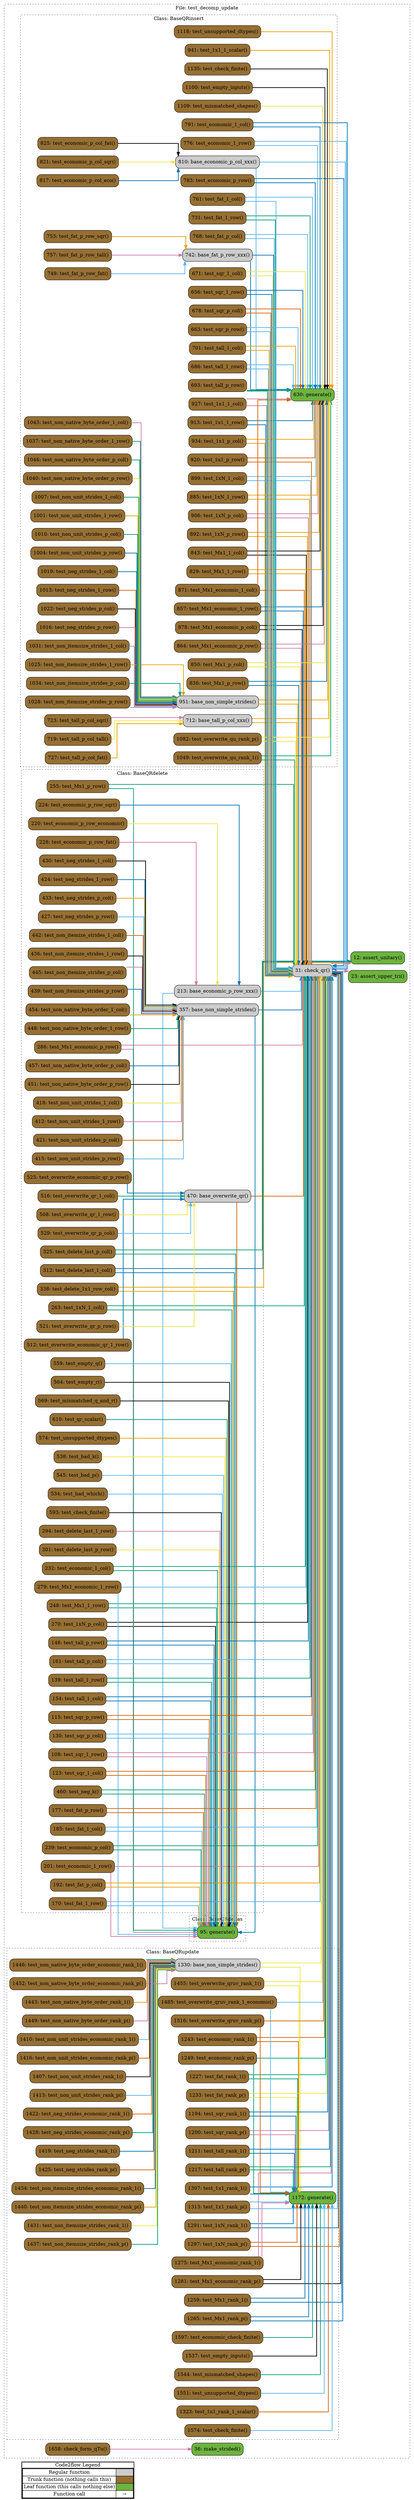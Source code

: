 digraph G {
concentrate=true;
splines="ortho";
rankdir="LR";
subgraph legend{
    rank = min;
    label = "legend";
    Legend [shape=none, margin=0, label = <
        <table cellspacing="0" cellpadding="0" border="1"><tr><td>Code2flow Legend</td></tr><tr><td>
        <table cellspacing="0">
        <tr><td>Regular function</td><td width="50px" bgcolor='#cccccc'></td></tr>
        <tr><td>Trunk function (nothing calls this)</td><td bgcolor='#966F33'></td></tr>
        <tr><td>Leaf function (this calls nothing else)</td><td bgcolor='#6db33f'></td></tr>
        <tr><td>Function call</td><td><font color='black'>&#8594;</font></td></tr>
        </table></td></tr></table>
        >];
}node_86b90972 [label="213: base_economic_p_row_xxx()" name="test_decomp_update::BaseQRdelete.base_economic_p_row_xxx" shape="rect" style="rounded,filled" fillcolor="#cccccc" ];
node_10fc567d [label="357: base_non_simple_strides()" name="test_decomp_update::BaseQRdelete.base_non_simple_strides" shape="rect" style="rounded,filled" fillcolor="#cccccc" ];
node_2823bdfe [label="470: base_overwrite_qr()" name="test_decomp_update::BaseQRdelete.base_overwrite_qr" shape="rect" style="rounded,filled" fillcolor="#cccccc" ];
node_39427943 [label="263: test_1xN_1_col()" name="test_decomp_update::BaseQRdelete.test_1xN_1_col" shape="rect" style="rounded,filled" fillcolor="#966F33" ];
node_00504f08 [label="270: test_1xN_p_col()" name="test_decomp_update::BaseQRdelete.test_1xN_p_col" shape="rect" style="rounded,filled" fillcolor="#966F33" ];
node_89ef0703 [label="248: test_Mx1_1_row()" name="test_decomp_update::BaseQRdelete.test_Mx1_1_row" shape="rect" style="rounded,filled" fillcolor="#966F33" ];
node_4f8e6e8a [label="279: test_Mx1_economic_1_row()" name="test_decomp_update::BaseQRdelete.test_Mx1_economic_1_row" shape="rect" style="rounded,filled" fillcolor="#966F33" ];
node_7652b4c7 [label="286: test_Mx1_economic_p_row()" name="test_decomp_update::BaseQRdelete.test_Mx1_economic_p_row" shape="rect" style="rounded,filled" fillcolor="#966F33" ];
node_6f09467b [label="255: test_Mx1_p_row()" name="test_decomp_update::BaseQRdelete.test_Mx1_p_row" shape="rect" style="rounded,filled" fillcolor="#966F33" ];
node_2a945ef4 [label="538: test_bad_k()" name="test_decomp_update::BaseQRdelete.test_bad_k" shape="rect" style="rounded,filled" fillcolor="#966F33" ];
node_52d9d71a [label="545: test_bad_p()" name="test_decomp_update::BaseQRdelete.test_bad_p" shape="rect" style="rounded,filled" fillcolor="#966F33" ];
node_0893f35a [label="534: test_bad_which()" name="test_decomp_update::BaseQRdelete.test_bad_which" shape="rect" style="rounded,filled" fillcolor="#966F33" ];
node_3f3b8560 [label="593: test_check_finite()" name="test_decomp_update::BaseQRdelete.test_check_finite" shape="rect" style="rounded,filled" fillcolor="#966F33" ];
node_93e0f889 [label="338: test_delete_1x1_row_col()" name="test_decomp_update::BaseQRdelete.test_delete_1x1_row_col" shape="rect" style="rounded,filled" fillcolor="#966F33" ];
node_d73f4215 [label="312: test_delete_last_1_col()" name="test_decomp_update::BaseQRdelete.test_delete_last_1_col" shape="rect" style="rounded,filled" fillcolor="#966F33" ];
node_20d3c8ff [label="294: test_delete_last_1_row()" name="test_decomp_update::BaseQRdelete.test_delete_last_1_row" shape="rect" style="rounded,filled" fillcolor="#966F33" ];
node_2d3e6e7b [label="325: test_delete_last_p_col()" name="test_decomp_update::BaseQRdelete.test_delete_last_p_col" shape="rect" style="rounded,filled" fillcolor="#966F33" ];
node_a1cf03a4 [label="301: test_delete_last_p_row()" name="test_decomp_update::BaseQRdelete.test_delete_last_p_row" shape="rect" style="rounded,filled" fillcolor="#966F33" ];
node_6772e8eb [label="232: test_economic_1_col()" name="test_decomp_update::BaseQRdelete.test_economic_1_col" shape="rect" style="rounded,filled" fillcolor="#966F33" ];
node_e22c69df [label="201: test_economic_1_row()" name="test_decomp_update::BaseQRdelete.test_economic_1_row" shape="rect" style="rounded,filled" fillcolor="#966F33" ];
node_6897680b [label="239: test_economic_p_col()" name="test_decomp_update::BaseQRdelete.test_economic_p_col" shape="rect" style="rounded,filled" fillcolor="#966F33" ];
node_229429a4 [label="220: test_economic_p_row_economic()" name="test_decomp_update::BaseQRdelete.test_economic_p_row_economic" shape="rect" style="rounded,filled" fillcolor="#966F33" ];
node_dd1931af [label="228: test_economic_p_row_fat()" name="test_decomp_update::BaseQRdelete.test_economic_p_row_fat" shape="rect" style="rounded,filled" fillcolor="#966F33" ];
node_a843b61d [label="224: test_economic_p_row_sqr()" name="test_decomp_update::BaseQRdelete.test_economic_p_row_sqr" shape="rect" style="rounded,filled" fillcolor="#966F33" ];
node_e37a5b2a [label="559: test_empty_q()" name="test_decomp_update::BaseQRdelete.test_empty_q" shape="rect" style="rounded,filled" fillcolor="#966F33" ];
node_1a5dba90 [label="564: test_empty_r()" name="test_decomp_update::BaseQRdelete.test_empty_r" shape="rect" style="rounded,filled" fillcolor="#966F33" ];
node_164a2e2a [label="185: test_fat_1_col()" name="test_decomp_update::BaseQRdelete.test_fat_1_col" shape="rect" style="rounded,filled" fillcolor="#966F33" ];
node_3ea3a2ea [label="170: test_fat_1_row()" name="test_decomp_update::BaseQRdelete.test_fat_1_row" shape="rect" style="rounded,filled" fillcolor="#966F33" ];
node_ae95f121 [label="192: test_fat_p_col()" name="test_decomp_update::BaseQRdelete.test_fat_p_col" shape="rect" style="rounded,filled" fillcolor="#966F33" ];
node_4f5b83ae [label="177: test_fat_p_row()" name="test_decomp_update::BaseQRdelete.test_fat_p_row" shape="rect" style="rounded,filled" fillcolor="#966F33" ];
node_ed8db488 [label="569: test_mismatched_q_and_r()" name="test_decomp_update::BaseQRdelete.test_mismatched_q_and_r" shape="rect" style="rounded,filled" fillcolor="#966F33" ];
node_395fbeeb [label="460: test_neg_k()" name="test_decomp_update::BaseQRdelete.test_neg_k" shape="rect" style="rounded,filled" fillcolor="#966F33" ];
node_9711c430 [label="430: test_neg_strides_1_col()" name="test_decomp_update::BaseQRdelete.test_neg_strides_1_col" shape="rect" style="rounded,filled" fillcolor="#966F33" ];
node_258924c5 [label="424: test_neg_strides_1_row()" name="test_decomp_update::BaseQRdelete.test_neg_strides_1_row" shape="rect" style="rounded,filled" fillcolor="#966F33" ];
node_a22f0391 [label="433: test_neg_strides_p_col()" name="test_decomp_update::BaseQRdelete.test_neg_strides_p_col" shape="rect" style="rounded,filled" fillcolor="#966F33" ];
node_d915435a [label="427: test_neg_strides_p_row()" name="test_decomp_update::BaseQRdelete.test_neg_strides_p_row" shape="rect" style="rounded,filled" fillcolor="#966F33" ];
node_9967737e [label="442: test_non_itemize_strides_1_col()" name="test_decomp_update::BaseQRdelete.test_non_itemize_strides_1_col" shape="rect" style="rounded,filled" fillcolor="#966F33" ];
node_20ec63c8 [label="436: test_non_itemize_strides_1_row()" name="test_decomp_update::BaseQRdelete.test_non_itemize_strides_1_row" shape="rect" style="rounded,filled" fillcolor="#966F33" ];
node_21be3b2f [label="445: test_non_itemize_strides_p_col()" name="test_decomp_update::BaseQRdelete.test_non_itemize_strides_p_col" shape="rect" style="rounded,filled" fillcolor="#966F33" ];
node_9d0b9a6d [label="439: test_non_itemize_strides_p_row()" name="test_decomp_update::BaseQRdelete.test_non_itemize_strides_p_row" shape="rect" style="rounded,filled" fillcolor="#966F33" ];
node_26f0b159 [label="454: test_non_native_byte_order_1_col()" name="test_decomp_update::BaseQRdelete.test_non_native_byte_order_1_col" shape="rect" style="rounded,filled" fillcolor="#966F33" ];
node_1ff2d1b3 [label="448: test_non_native_byte_order_1_row()" name="test_decomp_update::BaseQRdelete.test_non_native_byte_order_1_row" shape="rect" style="rounded,filled" fillcolor="#966F33" ];
node_afb8da55 [label="457: test_non_native_byte_order_p_col()" name="test_decomp_update::BaseQRdelete.test_non_native_byte_order_p_col" shape="rect" style="rounded,filled" fillcolor="#966F33" ];
node_eb6d22c8 [label="451: test_non_native_byte_order_p_row()" name="test_decomp_update::BaseQRdelete.test_non_native_byte_order_p_row" shape="rect" style="rounded,filled" fillcolor="#966F33" ];
node_29abde44 [label="418: test_non_unit_strides_1_col()" name="test_decomp_update::BaseQRdelete.test_non_unit_strides_1_col" shape="rect" style="rounded,filled" fillcolor="#966F33" ];
node_89b1d73f [label="412: test_non_unit_strides_1_row()" name="test_decomp_update::BaseQRdelete.test_non_unit_strides_1_row" shape="rect" style="rounded,filled" fillcolor="#966F33" ];
node_a84d9146 [label="421: test_non_unit_strides_p_col()" name="test_decomp_update::BaseQRdelete.test_non_unit_strides_p_col" shape="rect" style="rounded,filled" fillcolor="#966F33" ];
node_36a237e2 [label="415: test_non_unit_strides_p_row()" name="test_decomp_update::BaseQRdelete.test_non_unit_strides_p_row" shape="rect" style="rounded,filled" fillcolor="#966F33" ];
node_7e19dabd [label="512: test_overwrite_economic_qr_1_row()" name="test_decomp_update::BaseQRdelete.test_overwrite_economic_qr_1_row" shape="rect" style="rounded,filled" fillcolor="#966F33" ];
node_996fdbf5 [label="525: test_overwrite_economic_qr_p_row()" name="test_decomp_update::BaseQRdelete.test_overwrite_economic_qr_p_row" shape="rect" style="rounded,filled" fillcolor="#966F33" ];
node_0055d31b [label="516: test_overwrite_qr_1_col()" name="test_decomp_update::BaseQRdelete.test_overwrite_qr_1_col" shape="rect" style="rounded,filled" fillcolor="#966F33" ];
node_fb3dae74 [label="508: test_overwrite_qr_1_row()" name="test_decomp_update::BaseQRdelete.test_overwrite_qr_1_row" shape="rect" style="rounded,filled" fillcolor="#966F33" ];
node_21835592 [label="529: test_overwrite_qr_p_col()" name="test_decomp_update::BaseQRdelete.test_overwrite_qr_p_col" shape="rect" style="rounded,filled" fillcolor="#966F33" ];
node_3494b944 [label="521: test_overwrite_qr_p_row()" name="test_decomp_update::BaseQRdelete.test_overwrite_qr_p_row" shape="rect" style="rounded,filled" fillcolor="#966F33" ];
node_b0f17a8b [label="610: test_qr_scalar()" name="test_decomp_update::BaseQRdelete.test_qr_scalar" shape="rect" style="rounded,filled" fillcolor="#966F33" ];
node_346c817e [label="123: test_sqr_1_col()" name="test_decomp_update::BaseQRdelete.test_sqr_1_col" shape="rect" style="rounded,filled" fillcolor="#966F33" ];
node_7ca23bbf [label="108: test_sqr_1_row()" name="test_decomp_update::BaseQRdelete.test_sqr_1_row" shape="rect" style="rounded,filled" fillcolor="#966F33" ];
node_b1d0703a [label="130: test_sqr_p_col()" name="test_decomp_update::BaseQRdelete.test_sqr_p_col" shape="rect" style="rounded,filled" fillcolor="#966F33" ];
node_d735f3de [label="115: test_sqr_p_row()" name="test_decomp_update::BaseQRdelete.test_sqr_p_row" shape="rect" style="rounded,filled" fillcolor="#966F33" ];
node_7d7499ad [label="154: test_tall_1_col()" name="test_decomp_update::BaseQRdelete.test_tall_1_col" shape="rect" style="rounded,filled" fillcolor="#966F33" ];
node_45e032bb [label="139: test_tall_1_row()" name="test_decomp_update::BaseQRdelete.test_tall_1_row" shape="rect" style="rounded,filled" fillcolor="#966F33" ];
node_f586c80a [label="161: test_tall_p_col()" name="test_decomp_update::BaseQRdelete.test_tall_p_col" shape="rect" style="rounded,filled" fillcolor="#966F33" ];
node_201ac3a5 [label="146: test_tall_p_row()" name="test_decomp_update::BaseQRdelete.test_tall_p_row" shape="rect" style="rounded,filled" fillcolor="#966F33" ];
node_822c3249 [label="574: test_unsupported_dtypes()" name="test_decomp_update::BaseQRdelete.test_unsupported_dtypes" shape="rect" style="rounded,filled" fillcolor="#966F33" ];
node_afb32886 [label="95: generate()" name="test_decomp_update::BaseQRdeltas.generate" shape="rect" style="rounded,filled" fillcolor="#6db33f" ];
node_0dcce092 [label="810: base_economic_p_col_xxx()" name="test_decomp_update::BaseQRinsert.base_economic_p_col_xxx" shape="rect" style="rounded,filled" fillcolor="#cccccc" ];
node_070f2bed [label="742: base_fat_p_row_xxx()" name="test_decomp_update::BaseQRinsert.base_fat_p_row_xxx" shape="rect" style="rounded,filled" fillcolor="#cccccc" ];
node_dc1ec4e9 [label="951: base_non_simple_strides()" name="test_decomp_update::BaseQRinsert.base_non_simple_strides" shape="rect" style="rounded,filled" fillcolor="#cccccc" ];
node_2d3de891 [label="712: base_tall_p_col_xxx()" name="test_decomp_update::BaseQRinsert.base_tall_p_col_xxx" shape="rect" style="rounded,filled" fillcolor="#cccccc" ];
node_a7c82689 [label="630: generate()" name="test_decomp_update::BaseQRinsert.generate" shape="rect" style="rounded,filled" fillcolor="#6db33f" ];
node_6ee73037 [label="927: test_1x1_1_col()" name="test_decomp_update::BaseQRinsert.test_1x1_1_col" shape="rect" style="rounded,filled" fillcolor="#966F33" ];
node_d8d2b215 [label="913: test_1x1_1_row()" name="test_decomp_update::BaseQRinsert.test_1x1_1_row" shape="rect" style="rounded,filled" fillcolor="#966F33" ];
node_e9b136a9 [label="941: test_1x1_1_scalar()" name="test_decomp_update::BaseQRinsert.test_1x1_1_scalar" shape="rect" style="rounded,filled" fillcolor="#966F33" ];
node_1bd6dea1 [label="934: test_1x1_p_col()" name="test_decomp_update::BaseQRinsert.test_1x1_p_col" shape="rect" style="rounded,filled" fillcolor="#966F33" ];
node_889e7dae [label="920: test_1x1_p_row()" name="test_decomp_update::BaseQRinsert.test_1x1_p_row" shape="rect" style="rounded,filled" fillcolor="#966F33" ];
node_5b5ebf1a [label="899: test_1xN_1_col()" name="test_decomp_update::BaseQRinsert.test_1xN_1_col" shape="rect" style="rounded,filled" fillcolor="#966F33" ];
node_b25867e1 [label="885: test_1xN_1_row()" name="test_decomp_update::BaseQRinsert.test_1xN_1_row" shape="rect" style="rounded,filled" fillcolor="#966F33" ];
node_42f9abd7 [label="906: test_1xN_p_col()" name="test_decomp_update::BaseQRinsert.test_1xN_p_col" shape="rect" style="rounded,filled" fillcolor="#966F33" ];
node_0b45dd39 [label="892: test_1xN_p_row()" name="test_decomp_update::BaseQRinsert.test_1xN_p_row" shape="rect" style="rounded,filled" fillcolor="#966F33" ];
node_1334fad8 [label="843: test_Mx1_1_col()" name="test_decomp_update::BaseQRinsert.test_Mx1_1_col" shape="rect" style="rounded,filled" fillcolor="#966F33" ];
node_e5a421d9 [label="829: test_Mx1_1_row()" name="test_decomp_update::BaseQRinsert.test_Mx1_1_row" shape="rect" style="rounded,filled" fillcolor="#966F33" ];
node_2094c04e [label="871: test_Mx1_economic_1_col()" name="test_decomp_update::BaseQRinsert.test_Mx1_economic_1_col" shape="rect" style="rounded,filled" fillcolor="#966F33" ];
node_19cdf37d [label="857: test_Mx1_economic_1_row()" name="test_decomp_update::BaseQRinsert.test_Mx1_economic_1_row" shape="rect" style="rounded,filled" fillcolor="#966F33" ];
node_6a7f7860 [label="878: test_Mx1_economic_p_col()" name="test_decomp_update::BaseQRinsert.test_Mx1_economic_p_col" shape="rect" style="rounded,filled" fillcolor="#966F33" ];
node_2e053207 [label="864: test_Mx1_economic_p_row()" name="test_decomp_update::BaseQRinsert.test_Mx1_economic_p_row" shape="rect" style="rounded,filled" fillcolor="#966F33" ];
node_9aafc62c [label="850: test_Mx1_p_col()" name="test_decomp_update::BaseQRinsert.test_Mx1_p_col" shape="rect" style="rounded,filled" fillcolor="#966F33" ];
node_7e6227ad [label="836: test_Mx1_p_row()" name="test_decomp_update::BaseQRinsert.test_Mx1_p_row" shape="rect" style="rounded,filled" fillcolor="#966F33" ];
node_7ad71740 [label="1135: test_check_finite()" name="test_decomp_update::BaseQRinsert.test_check_finite" shape="rect" style="rounded,filled" fillcolor="#966F33" ];
node_c9855a0d [label="791: test_economic_1_col()" name="test_decomp_update::BaseQRinsert.test_economic_1_col" shape="rect" style="rounded,filled" fillcolor="#966F33" ];
node_704e190a [label="776: test_economic_1_row()" name="test_decomp_update::BaseQRinsert.test_economic_1_row" shape="rect" style="rounded,filled" fillcolor="#966F33" ];
node_cfd59785 [label="817: test_economic_p_col_eco()" name="test_decomp_update::BaseQRinsert.test_economic_p_col_eco" shape="rect" style="rounded,filled" fillcolor="#966F33" ];
node_0f517180 [label="825: test_economic_p_col_fat()" name="test_decomp_update::BaseQRinsert.test_economic_p_col_fat" shape="rect" style="rounded,filled" fillcolor="#966F33" ];
node_7865e8f4 [label="821: test_economic_p_col_sqr()" name="test_decomp_update::BaseQRinsert.test_economic_p_col_sqr" shape="rect" style="rounded,filled" fillcolor="#966F33" ];
node_8b12828d [label="783: test_economic_p_row()" name="test_decomp_update::BaseQRinsert.test_economic_p_row" shape="rect" style="rounded,filled" fillcolor="#966F33" ];
node_777bc860 [label="1100: test_empty_inputs()" name="test_decomp_update::BaseQRinsert.test_empty_inputs" shape="rect" style="rounded,filled" fillcolor="#966F33" ];
node_7ea90462 [label="761: test_fat_1_col()" name="test_decomp_update::BaseQRinsert.test_fat_1_col" shape="rect" style="rounded,filled" fillcolor="#966F33" ];
node_75dc1603 [label="731: test_fat_1_row()" name="test_decomp_update::BaseQRinsert.test_fat_1_row" shape="rect" style="rounded,filled" fillcolor="#966F33" ];
node_a4e92aaa [label="768: test_fat_p_col()" name="test_decomp_update::BaseQRinsert.test_fat_p_col" shape="rect" style="rounded,filled" fillcolor="#966F33" ];
node_c44ef28a [label="749: test_fat_p_row_fat()" name="test_decomp_update::BaseQRinsert.test_fat_p_row_fat" shape="rect" style="rounded,filled" fillcolor="#966F33" ];
node_178d9589 [label="753: test_fat_p_row_sqr()" name="test_decomp_update::BaseQRinsert.test_fat_p_row_sqr" shape="rect" style="rounded,filled" fillcolor="#966F33" ];
node_49e10687 [label="757: test_fat_p_row_tall()" name="test_decomp_update::BaseQRinsert.test_fat_p_row_tall" shape="rect" style="rounded,filled" fillcolor="#966F33" ];
node_71c8432c [label="1109: test_mismatched_shapes()" name="test_decomp_update::BaseQRinsert.test_mismatched_shapes" shape="rect" style="rounded,filled" fillcolor="#966F33" ];
node_417a9885 [label="1019: test_neg_strides_1_col()" name="test_decomp_update::BaseQRinsert.test_neg_strides_1_col" shape="rect" style="rounded,filled" fillcolor="#966F33" ];
node_b5640f4e [label="1013: test_neg_strides_1_row()" name="test_decomp_update::BaseQRinsert.test_neg_strides_1_row" shape="rect" style="rounded,filled" fillcolor="#966F33" ];
node_b7da34d8 [label="1022: test_neg_strides_p_col()" name="test_decomp_update::BaseQRinsert.test_neg_strides_p_col" shape="rect" style="rounded,filled" fillcolor="#966F33" ];
node_022db5df [label="1016: test_neg_strides_p_row()" name="test_decomp_update::BaseQRinsert.test_neg_strides_p_row" shape="rect" style="rounded,filled" fillcolor="#966F33" ];
node_5fb5243a [label="1031: test_non_itemsize_strides_1_col()" name="test_decomp_update::BaseQRinsert.test_non_itemsize_strides_1_col" shape="rect" style="rounded,filled" fillcolor="#966F33" ];
node_e729bd41 [label="1025: test_non_itemsize_strides_1_row()" name="test_decomp_update::BaseQRinsert.test_non_itemsize_strides_1_row" shape="rect" style="rounded,filled" fillcolor="#966F33" ];
node_6421536b [label="1034: test_non_itemsize_strides_p_col()" name="test_decomp_update::BaseQRinsert.test_non_itemsize_strides_p_col" shape="rect" style="rounded,filled" fillcolor="#966F33" ];
node_c79d715f [label="1028: test_non_itemsize_strides_p_row()" name="test_decomp_update::BaseQRinsert.test_non_itemsize_strides_p_row" shape="rect" style="rounded,filled" fillcolor="#966F33" ];
node_651d2b27 [label="1043: test_non_native_byte_order_1_col()" name="test_decomp_update::BaseQRinsert.test_non_native_byte_order_1_col" shape="rect" style="rounded,filled" fillcolor="#966F33" ];
node_ad0149db [label="1037: test_non_native_byte_order_1_row()" name="test_decomp_update::BaseQRinsert.test_non_native_byte_order_1_row" shape="rect" style="rounded,filled" fillcolor="#966F33" ];
node_3b87ee93 [label="1046: test_non_native_byte_order_p_col()" name="test_decomp_update::BaseQRinsert.test_non_native_byte_order_p_col" shape="rect" style="rounded,filled" fillcolor="#966F33" ];
node_d9d874bc [label="1040: test_non_native_byte_order_p_row()" name="test_decomp_update::BaseQRinsert.test_non_native_byte_order_p_row" shape="rect" style="rounded,filled" fillcolor="#966F33" ];
node_0b32cfcb [label="1007: test_non_unit_strides_1_col()" name="test_decomp_update::BaseQRinsert.test_non_unit_strides_1_col" shape="rect" style="rounded,filled" fillcolor="#966F33" ];
node_c5781021 [label="1001: test_non_unit_strides_1_row()" name="test_decomp_update::BaseQRinsert.test_non_unit_strides_1_row" shape="rect" style="rounded,filled" fillcolor="#966F33" ];
node_ecabda63 [label="1010: test_non_unit_strides_p_col()" name="test_decomp_update::BaseQRinsert.test_non_unit_strides_p_col" shape="rect" style="rounded,filled" fillcolor="#966F33" ];
node_a29fc0d5 [label="1004: test_non_unit_strides_p_row()" name="test_decomp_update::BaseQRinsert.test_non_unit_strides_p_row" shape="rect" style="rounded,filled" fillcolor="#966F33" ];
node_5e23ec83 [label="1049: test_overwrite_qu_rank_1()" name="test_decomp_update::BaseQRinsert.test_overwrite_qu_rank_1" shape="rect" style="rounded,filled" fillcolor="#966F33" ];
node_81128cd4 [label="1082: test_overwrite_qu_rank_p()" name="test_decomp_update::BaseQRinsert.test_overwrite_qu_rank_p" shape="rect" style="rounded,filled" fillcolor="#966F33" ];
node_4251ad24 [label="671: test_sqr_1_col()" name="test_decomp_update::BaseQRinsert.test_sqr_1_col" shape="rect" style="rounded,filled" fillcolor="#966F33" ];
node_2e48fe45 [label="656: test_sqr_1_row()" name="test_decomp_update::BaseQRinsert.test_sqr_1_row" shape="rect" style="rounded,filled" fillcolor="#966F33" ];
node_e23e86e6 [label="678: test_sqr_p_col()" name="test_decomp_update::BaseQRinsert.test_sqr_p_col" shape="rect" style="rounded,filled" fillcolor="#966F33" ];
node_69a8e612 [label="663: test_sqr_p_row()" name="test_decomp_update::BaseQRinsert.test_sqr_p_row" shape="rect" style="rounded,filled" fillcolor="#966F33" ];
node_6726f4f1 [label="701: test_tall_1_col()" name="test_decomp_update::BaseQRinsert.test_tall_1_col" shape="rect" style="rounded,filled" fillcolor="#966F33" ];
node_6fd7e882 [label="686: test_tall_1_row()" name="test_decomp_update::BaseQRinsert.test_tall_1_row" shape="rect" style="rounded,filled" fillcolor="#966F33" ];
node_a5d08d59 [label="727: test_tall_p_col_fat()" name="test_decomp_update::BaseQRinsert.test_tall_p_col_fat" shape="rect" style="rounded,filled" fillcolor="#966F33" ];
node_d06f7d3f [label="723: test_tall_p_col_sqr()" name="test_decomp_update::BaseQRinsert.test_tall_p_col_sqr" shape="rect" style="rounded,filled" fillcolor="#966F33" ];
node_ac474cfc [label="719: test_tall_p_col_tall()" name="test_decomp_update::BaseQRinsert.test_tall_p_col_tall" shape="rect" style="rounded,filled" fillcolor="#966F33" ];
node_585bbeab [label="693: test_tall_p_row()" name="test_decomp_update::BaseQRinsert.test_tall_p_row" shape="rect" style="rounded,filled" fillcolor="#966F33" ];
node_a8c73fa1 [label="1118: test_unsupported_dtypes()" name="test_decomp_update::BaseQRinsert.test_unsupported_dtypes" shape="rect" style="rounded,filled" fillcolor="#966F33" ];
node_697f138c [label="1330: base_non_simple_strides()" name="test_decomp_update::BaseQRupdate.base_non_simple_strides" shape="rect" style="rounded,filled" fillcolor="#cccccc" ];
node_5732742c [label="1172: generate()" name="test_decomp_update::BaseQRupdate.generate" shape="rect" style="rounded,filled" fillcolor="#6db33f" ];
node_ba998675 [label="1307: test_1x1_rank_1()" name="test_decomp_update::BaseQRupdate.test_1x1_rank_1" shape="rect" style="rounded,filled" fillcolor="#966F33" ];
node_ffcc6bf6 [label="1323: test_1x1_rank_1_scalar()" name="test_decomp_update::BaseQRupdate.test_1x1_rank_1_scalar" shape="rect" style="rounded,filled" fillcolor="#966F33" ];
node_39faf1a2 [label="1313: test_1x1_rank_p()" name="test_decomp_update::BaseQRupdate.test_1x1_rank_p" shape="rect" style="rounded,filled" fillcolor="#966F33" ];
node_95d33c65 [label="1291: test_1xN_rank_1()" name="test_decomp_update::BaseQRupdate.test_1xN_rank_1" shape="rect" style="rounded,filled" fillcolor="#966F33" ];
node_b7671636 [label="1297: test_1xN_rank_p()" name="test_decomp_update::BaseQRupdate.test_1xN_rank_p" shape="rect" style="rounded,filled" fillcolor="#966F33" ];
node_9302139f [label="1275: test_Mx1_economic_rank_1()" name="test_decomp_update::BaseQRupdate.test_Mx1_economic_rank_1" shape="rect" style="rounded,filled" fillcolor="#966F33" ];
node_8193afe0 [label="1281: test_Mx1_economic_rank_p()" name="test_decomp_update::BaseQRupdate.test_Mx1_economic_rank_p" shape="rect" style="rounded,filled" fillcolor="#966F33" ];
node_12afd3f5 [label="1259: test_Mx1_rank_1()" name="test_decomp_update::BaseQRupdate.test_Mx1_rank_1" shape="rect" style="rounded,filled" fillcolor="#966F33" ];
node_28ac33f5 [label="1265: test_Mx1_rank_p()" name="test_decomp_update::BaseQRupdate.test_Mx1_rank_p" shape="rect" style="rounded,filled" fillcolor="#966F33" ];
node_5a2aa192 [label="1574: test_check_finite()" name="test_decomp_update::BaseQRupdate.test_check_finite" shape="rect" style="rounded,filled" fillcolor="#966F33" ];
node_8ea9cadb [label="1597: test_economic_check_finite()" name="test_decomp_update::BaseQRupdate.test_economic_check_finite" shape="rect" style="rounded,filled" fillcolor="#966F33" ];
node_df1cacae [label="1243: test_economic_rank_1()" name="test_decomp_update::BaseQRupdate.test_economic_rank_1" shape="rect" style="rounded,filled" fillcolor="#966F33" ];
node_838bbd83 [label="1249: test_economic_rank_p()" name="test_decomp_update::BaseQRupdate.test_economic_rank_p" shape="rect" style="rounded,filled" fillcolor="#966F33" ];
node_3a2cba38 [label="1537: test_empty_inputs()" name="test_decomp_update::BaseQRupdate.test_empty_inputs" shape="rect" style="rounded,filled" fillcolor="#966F33" ];
node_529c72cb [label="1227: test_fat_rank_1()" name="test_decomp_update::BaseQRupdate.test_fat_rank_1" shape="rect" style="rounded,filled" fillcolor="#966F33" ];
node_ea6cafbc [label="1233: test_fat_rank_p()" name="test_decomp_update::BaseQRupdate.test_fat_rank_p" shape="rect" style="rounded,filled" fillcolor="#966F33" ];
node_8af84513 [label="1544: test_mismatched_shapes()" name="test_decomp_update::BaseQRupdate.test_mismatched_shapes" shape="rect" style="rounded,filled" fillcolor="#966F33" ];
node_b7201a56 [label="1422: test_neg_strides_economic_rank_1()" name="test_decomp_update::BaseQRupdate.test_neg_strides_economic_rank_1" shape="rect" style="rounded,filled" fillcolor="#966F33" ];
node_8861adc3 [label="1428: test_neg_strides_economic_rank_p()" name="test_decomp_update::BaseQRupdate.test_neg_strides_economic_rank_p" shape="rect" style="rounded,filled" fillcolor="#966F33" ];
node_652d6075 [label="1419: test_neg_strides_rank_1()" name="test_decomp_update::BaseQRupdate.test_neg_strides_rank_1" shape="rect" style="rounded,filled" fillcolor="#966F33" ];
node_d2d9c5b6 [label="1425: test_neg_strides_rank_p()" name="test_decomp_update::BaseQRupdate.test_neg_strides_rank_p" shape="rect" style="rounded,filled" fillcolor="#966F33" ];
node_2ecd4605 [label="1434: test_non_itemsize_strides_economic_rank_1()" name="test_decomp_update::BaseQRupdate.test_non_itemsize_strides_economic_rank_1" shape="rect" style="rounded,filled" fillcolor="#966F33" ];
node_c1cbea91 [label="1440: test_non_itemsize_strides_economic_rank_p()" name="test_decomp_update::BaseQRupdate.test_non_itemsize_strides_economic_rank_p" shape="rect" style="rounded,filled" fillcolor="#966F33" ];
node_a1ba79fc [label="1431: test_non_itemsize_strides_rank_1()" name="test_decomp_update::BaseQRupdate.test_non_itemsize_strides_rank_1" shape="rect" style="rounded,filled" fillcolor="#966F33" ];
node_ae1162c3 [label="1437: test_non_itemsize_strides_rank_p()" name="test_decomp_update::BaseQRupdate.test_non_itemsize_strides_rank_p" shape="rect" style="rounded,filled" fillcolor="#966F33" ];
node_94a32a2b [label="1446: test_non_native_byte_order_economic_rank_1()" name="test_decomp_update::BaseQRupdate.test_non_native_byte_order_economic_rank_1" shape="rect" style="rounded,filled" fillcolor="#966F33" ];
node_3a1e026f [label="1452: test_non_native_byte_order_economic_rank_p()" name="test_decomp_update::BaseQRupdate.test_non_native_byte_order_economic_rank_p" shape="rect" style="rounded,filled" fillcolor="#966F33" ];
node_a52185d9 [label="1443: test_non_native_byte_order_rank_1()" name="test_decomp_update::BaseQRupdate.test_non_native_byte_order_rank_1" shape="rect" style="rounded,filled" fillcolor="#966F33" ];
node_c19374c7 [label="1449: test_non_native_byte_order_rank_p()" name="test_decomp_update::BaseQRupdate.test_non_native_byte_order_rank_p" shape="rect" style="rounded,filled" fillcolor="#966F33" ];
node_2fb18fa2 [label="1410: test_non_unit_strides_economic_rank_1()" name="test_decomp_update::BaseQRupdate.test_non_unit_strides_economic_rank_1" shape="rect" style="rounded,filled" fillcolor="#966F33" ];
node_3a3521ae [label="1416: test_non_unit_strides_economic_rank_p()" name="test_decomp_update::BaseQRupdate.test_non_unit_strides_economic_rank_p" shape="rect" style="rounded,filled" fillcolor="#966F33" ];
node_12ff29b0 [label="1407: test_non_unit_strides_rank_1()" name="test_decomp_update::BaseQRupdate.test_non_unit_strides_rank_1" shape="rect" style="rounded,filled" fillcolor="#966F33" ];
node_acfe9eba [label="1413: test_non_unit_strides_rank_p()" name="test_decomp_update::BaseQRupdate.test_non_unit_strides_rank_p" shape="rect" style="rounded,filled" fillcolor="#966F33" ];
node_58171e94 [label="1455: test_overwrite_qruv_rank_1()" name="test_decomp_update::BaseQRupdate.test_overwrite_qruv_rank_1" shape="rect" style="rounded,filled" fillcolor="#966F33" ];
node_b43b8452 [label="1485: test_overwrite_qruv_rank_1_economic()" name="test_decomp_update::BaseQRupdate.test_overwrite_qruv_rank_1_economic" shape="rect" style="rounded,filled" fillcolor="#966F33" ];
node_209453be [label="1516: test_overwrite_qruv_rank_p()" name="test_decomp_update::BaseQRupdate.test_overwrite_qruv_rank_p" shape="rect" style="rounded,filled" fillcolor="#966F33" ];
node_3f53f6e5 [label="1194: test_sqr_rank_1()" name="test_decomp_update::BaseQRupdate.test_sqr_rank_1" shape="rect" style="rounded,filled" fillcolor="#966F33" ];
node_d9db5417 [label="1200: test_sqr_rank_p()" name="test_decomp_update::BaseQRupdate.test_sqr_rank_p" shape="rect" style="rounded,filled" fillcolor="#966F33" ];
node_1b0a1f8d [label="1211: test_tall_rank_1()" name="test_decomp_update::BaseQRupdate.test_tall_rank_1" shape="rect" style="rounded,filled" fillcolor="#966F33" ];
node_77f19d03 [label="1217: test_tall_rank_p()" name="test_decomp_update::BaseQRupdate.test_tall_rank_p" shape="rect" style="rounded,filled" fillcolor="#966F33" ];
node_fd7631fa [label="1551: test_unsupported_dtypes()" name="test_decomp_update::BaseQRupdate.test_unsupported_dtypes" shape="rect" style="rounded,filled" fillcolor="#966F33" ];
node_22b11ad4 [label="12: assert_unitary()" name="test_decomp_update::assert_unitary" shape="rect" style="rounded,filled" fillcolor="#6db33f" ];
node_69ffa982 [label="23: assert_upper_tri()" name="test_decomp_update::assert_upper_tri" shape="rect" style="rounded,filled" fillcolor="#6db33f" ];
node_7a59cbe7 [label="1658: check_form_qTu()" name="test_decomp_update::check_form_qTu" shape="rect" style="rounded,filled" fillcolor="#966F33" ];
node_196b826f [label="31: check_qr()" name="test_decomp_update::check_qr" shape="rect" style="rounded,filled" fillcolor="#cccccc" ];
node_e655fc00 [label="36: make_strided()" name="test_decomp_update::make_strided" shape="rect" style="rounded,filled" fillcolor="#6db33f" ];
node_86b90972 -> node_afb32886 [color="#56B4E9" penwidth="2"];
node_86b90972 -> node_196b826f [color="#56B4E9" penwidth="2"];
node_10fc567d -> node_afb32886 [color="#0072B2" penwidth="2"];
node_10fc567d -> node_196b826f [color="#0072B2" penwidth="2"];
node_10fc567d -> node_196b826f [color="#0072B2" penwidth="2"];
node_10fc567d -> node_196b826f [color="#0072B2" penwidth="2"];
node_10fc567d -> node_196b826f [color="#0072B2" penwidth="2"];
node_10fc567d -> node_196b826f [color="#0072B2" penwidth="2"];
node_10fc567d -> node_196b826f [color="#0072B2" penwidth="2"];
node_2823bdfe -> node_afb32886 [color="#D55E00" penwidth="2"];
node_2823bdfe -> node_196b826f [color="#D55E00" penwidth="2"];
node_2823bdfe -> node_196b826f [color="#D55E00" penwidth="2"];
node_2823bdfe -> node_196b826f [color="#D55E00" penwidth="2"];
node_2823bdfe -> node_196b826f [color="#D55E00" penwidth="2"];
node_39427943 -> node_afb32886 [color="#009E73" penwidth="2"];
node_39427943 -> node_196b826f [color="#009E73" penwidth="2"];
node_00504f08 -> node_afb32886 [color="#000000" penwidth="2"];
node_00504f08 -> node_196b826f [color="#000000" penwidth="2"];
node_89ef0703 -> node_afb32886 [color="#009E73" penwidth="2"];
node_89ef0703 -> node_196b826f [color="#009E73" penwidth="2"];
node_4f8e6e8a -> node_afb32886 [color="#56B4E9" penwidth="2"];
node_4f8e6e8a -> node_196b826f [color="#56B4E9" penwidth="2"];
node_7652b4c7 -> node_afb32886 [color="#CC79A7" penwidth="2"];
node_7652b4c7 -> node_196b826f [color="#CC79A7" penwidth="2"];
node_6f09467b -> node_afb32886 [color="#009E73" penwidth="2"];
node_6f09467b -> node_196b826f [color="#009E73" penwidth="2"];
node_2a945ef4 -> node_afb32886 [color="#F0E442" penwidth="2"];
node_52d9d71a -> node_afb32886 [color="#56B4E9" penwidth="2"];
node_0893f35a -> node_afb32886 [color="#56B4E9" penwidth="2"];
node_3f3b8560 -> node_afb32886 [color="#000000" penwidth="2"];
node_93e0f889 -> node_afb32886 [color="#E69F00" penwidth="2"];
node_93e0f889 -> node_afb32886 [color="#E69F00" penwidth="2"];
node_93e0f889 -> node_22b11ad4 [color="#E69F00" penwidth="2"];
node_d73f4215 -> node_afb32886 [color="#0072B2" penwidth="2"];
node_d73f4215 -> node_afb32886 [color="#0072B2" penwidth="2"];
node_d73f4215 -> node_22b11ad4 [color="#0072B2" penwidth="2"];
node_20d3c8ff -> node_afb32886 [color="#CC79A7" penwidth="2"];
node_2d3e6e7b -> node_afb32886 [color="#009E73" penwidth="2"];
node_2d3e6e7b -> node_afb32886 [color="#009E73" penwidth="2"];
node_2d3e6e7b -> node_22b11ad4 [color="#009E73" penwidth="2"];
node_a1cf03a4 -> node_afb32886 [color="#F0E442" penwidth="2"];
node_a1cf03a4 -> node_afb32886 [color="#F0E442" penwidth="2"];
node_6772e8eb -> node_afb32886 [color="#009E73" penwidth="2"];
node_6772e8eb -> node_196b826f [color="#009E73" penwidth="2"];
node_e22c69df -> node_afb32886 [color="#CC79A7" penwidth="2"];
node_e22c69df -> node_196b826f [color="#CC79A7" penwidth="2"];
node_6897680b -> node_afb32886 [color="#009E73" penwidth="2"];
node_6897680b -> node_196b826f [color="#009E73" penwidth="2"];
node_229429a4 -> node_86b90972 [color="#F0E442" penwidth="2"];
node_dd1931af -> node_86b90972 [color="#CC79A7" penwidth="2"];
node_a843b61d -> node_86b90972 [color="#0072B2" penwidth="2"];
node_e37a5b2a -> node_afb32886 [color="#56B4E9" penwidth="2"];
node_1a5dba90 -> node_afb32886 [color="#000000" penwidth="2"];
node_164a2e2a -> node_afb32886 [color="#56B4E9" penwidth="2"];
node_164a2e2a -> node_196b826f [color="#56B4E9" penwidth="2"];
node_3ea3a2ea -> node_afb32886 [color="#56B4E9" penwidth="2"];
node_3ea3a2ea -> node_196b826f [color="#56B4E9" penwidth="2"];
node_ae95f121 -> node_afb32886 [color="#E69F00" penwidth="2"];
node_ae95f121 -> node_196b826f [color="#E69F00" penwidth="2"];
node_4f5b83ae -> node_afb32886 [color="#D55E00" penwidth="2"];
node_4f5b83ae -> node_196b826f [color="#D55E00" penwidth="2"];
node_ed8db488 -> node_afb32886 [color="#000000" penwidth="2"];
node_395fbeeb -> node_afb32886 [color="#009E73" penwidth="2"];
node_395fbeeb -> node_196b826f [color="#009E73" penwidth="2"];
node_9711c430 -> node_10fc567d [color="#000000" penwidth="2"];
node_258924c5 -> node_10fc567d [color="#0072B2" penwidth="2"];
node_a22f0391 -> node_10fc567d [color="#E69F00" penwidth="2"];
node_d915435a -> node_10fc567d [color="#56B4E9" penwidth="2"];
node_9967737e -> node_10fc567d [color="#D55E00" penwidth="2"];
node_20ec63c8 -> node_10fc567d [color="#000000" penwidth="2"];
node_21be3b2f -> node_10fc567d [color="#CC79A7" penwidth="2"];
node_9d0b9a6d -> node_10fc567d [color="#0072B2" penwidth="2"];
node_26f0b159 -> node_10fc567d [color="#E69F00" penwidth="2"];
node_1ff2d1b3 -> node_10fc567d [color="#009E73" penwidth="2"];
node_afb8da55 -> node_10fc567d [color="#0072B2" penwidth="2"];
node_eb6d22c8 -> node_10fc567d [color="#000000" penwidth="2"];
node_29abde44 -> node_10fc567d [color="#F0E442" penwidth="2"];
node_89b1d73f -> node_10fc567d [color="#CC79A7" penwidth="2"];
node_a84d9146 -> node_10fc567d [color="#D55E00" penwidth="2"];
node_36a237e2 -> node_10fc567d [color="#56B4E9" penwidth="2"];
node_7e19dabd -> node_2823bdfe [color="#0072B2" penwidth="2"];
node_996fdbf5 -> node_2823bdfe [color="#0072B2" penwidth="2"];
node_0055d31b -> node_2823bdfe [color="#009E73" penwidth="2"];
node_fb3dae74 -> node_2823bdfe [color="#F0E442" penwidth="2"];
node_21835592 -> node_2823bdfe [color="#56B4E9" penwidth="2"];
node_3494b944 -> node_2823bdfe [color="#F0E442" penwidth="2"];
node_b0f17a8b -> node_afb32886 [color="#009E73" penwidth="2"];
node_346c817e -> node_afb32886 [color="#D55E00" penwidth="2"];
node_346c817e -> node_196b826f [color="#D55E00" penwidth="2"];
node_7ca23bbf -> node_afb32886 [color="#CC79A7" penwidth="2"];
node_7ca23bbf -> node_196b826f [color="#CC79A7" penwidth="2"];
node_b1d0703a -> node_afb32886 [color="#56B4E9" penwidth="2"];
node_b1d0703a -> node_196b826f [color="#56B4E9" penwidth="2"];
node_d735f3de -> node_afb32886 [color="#D55E00" penwidth="2"];
node_d735f3de -> node_196b826f [color="#D55E00" penwidth="2"];
node_7d7499ad -> node_afb32886 [color="#0072B2" penwidth="2"];
node_7d7499ad -> node_196b826f [color="#0072B2" penwidth="2"];
node_45e032bb -> node_afb32886 [color="#009E73" penwidth="2"];
node_45e032bb -> node_196b826f [color="#009E73" penwidth="2"];
node_f586c80a -> node_afb32886 [color="#56B4E9" penwidth="2"];
node_f586c80a -> node_196b826f [color="#56B4E9" penwidth="2"];
node_201ac3a5 -> node_afb32886 [color="#0072B2" penwidth="2"];
node_201ac3a5 -> node_196b826f [color="#0072B2" penwidth="2"];
node_822c3249 -> node_afb32886 [color="#E69F00" penwidth="2"];
node_0dcce092 -> node_a7c82689 [color="#56B4E9" penwidth="2"];
node_0dcce092 -> node_196b826f [color="#56B4E9" penwidth="2"];
node_070f2bed -> node_a7c82689 [color="#0072B2" penwidth="2"];
node_070f2bed -> node_196b826f [color="#0072B2" penwidth="2"];
node_dc1ec4e9 -> node_a7c82689 [color="#E69F00" penwidth="2"];
node_dc1ec4e9 -> node_196b826f [color="#E69F00" penwidth="2"];
node_dc1ec4e9 -> node_196b826f [color="#E69F00" penwidth="2"];
node_dc1ec4e9 -> node_196b826f [color="#E69F00" penwidth="2"];
node_dc1ec4e9 -> node_196b826f [color="#E69F00" penwidth="2"];
node_dc1ec4e9 -> node_196b826f [color="#E69F00" penwidth="2"];
node_dc1ec4e9 -> node_196b826f [color="#E69F00" penwidth="2"];
node_dc1ec4e9 -> node_196b826f [color="#E69F00" penwidth="2"];
node_dc1ec4e9 -> node_196b826f [color="#E69F00" penwidth="2"];
node_2d3de891 -> node_a7c82689 [color="#E69F00" penwidth="2"];
node_2d3de891 -> node_196b826f [color="#E69F00" penwidth="2"];
node_6ee73037 -> node_a7c82689 [color="#CC79A7" penwidth="2"];
node_6ee73037 -> node_196b826f [color="#CC79A7" penwidth="2"];
node_d8d2b215 -> node_a7c82689 [color="#0072B2" penwidth="2"];
node_d8d2b215 -> node_196b826f [color="#0072B2" penwidth="2"];
node_e9b136a9 -> node_a7c82689 [color="#E69F00" penwidth="2"];
node_1bd6dea1 -> node_a7c82689 [color="#E69F00" penwidth="2"];
node_1bd6dea1 -> node_196b826f [color="#E69F00" penwidth="2"];
node_889e7dae -> node_a7c82689 [color="#D55E00" penwidth="2"];
node_889e7dae -> node_196b826f [color="#D55E00" penwidth="2"];
node_5b5ebf1a -> node_a7c82689 [color="#56B4E9" penwidth="2"];
node_5b5ebf1a -> node_196b826f [color="#56B4E9" penwidth="2"];
node_b25867e1 -> node_a7c82689 [color="#E69F00" penwidth="2"];
node_b25867e1 -> node_196b826f [color="#E69F00" penwidth="2"];
node_42f9abd7 -> node_a7c82689 [color="#CC79A7" penwidth="2"];
node_42f9abd7 -> node_196b826f [color="#CC79A7" penwidth="2"];
node_0b45dd39 -> node_a7c82689 [color="#E69F00" penwidth="2"];
node_0b45dd39 -> node_196b826f [color="#E69F00" penwidth="2"];
node_1334fad8 -> node_a7c82689 [color="#000000" penwidth="2"];
node_1334fad8 -> node_196b826f [color="#000000" penwidth="2"];
node_e5a421d9 -> node_a7c82689 [color="#E69F00" penwidth="2"];
node_e5a421d9 -> node_196b826f [color="#E69F00" penwidth="2"];
node_2094c04e -> node_a7c82689 [color="#D55E00" penwidth="2"];
node_2094c04e -> node_196b826f [color="#D55E00" penwidth="2"];
node_19cdf37d -> node_a7c82689 [color="#0072B2" penwidth="2"];
node_19cdf37d -> node_196b826f [color="#0072B2" penwidth="2"];
node_6a7f7860 -> node_a7c82689 [color="#000000" penwidth="2"];
node_6a7f7860 -> node_196b826f [color="#000000" penwidth="2"];
node_2e053207 -> node_a7c82689 [color="#CC79A7" penwidth="2"];
node_2e053207 -> node_196b826f [color="#CC79A7" penwidth="2"];
node_9aafc62c -> node_a7c82689 [color="#F0E442" penwidth="2"];
node_9aafc62c -> node_196b826f [color="#F0E442" penwidth="2"];
node_7e6227ad -> node_a7c82689 [color="#0072B2" penwidth="2"];
node_7e6227ad -> node_196b826f [color="#0072B2" penwidth="2"];
node_7ad71740 -> node_a7c82689 [color="#000000" penwidth="2"];
node_c9855a0d -> node_a7c82689 [color="#0072B2" penwidth="2"];
node_c9855a0d -> node_196b826f [color="#0072B2" penwidth="2"];
node_704e190a -> node_a7c82689 [color="#56B4E9" penwidth="2"];
node_704e190a -> node_196b826f [color="#56B4E9" penwidth="2"];
node_cfd59785 -> node_0dcce092 [color="#0072B2" penwidth="2"];
node_0f517180 -> node_0dcce092 [color="#000000" penwidth="2"];
node_7865e8f4 -> node_0dcce092 [color="#F0E442" penwidth="2"];
node_8b12828d -> node_a7c82689 [color="#0072B2" penwidth="2"];
node_8b12828d -> node_196b826f [color="#0072B2" penwidth="2"];
node_777bc860 -> node_a7c82689 [color="#000000" penwidth="2"];
node_7ea90462 -> node_a7c82689 [color="#56B4E9" penwidth="2"];
node_7ea90462 -> node_196b826f [color="#56B4E9" penwidth="2"];
node_75dc1603 -> node_a7c82689 [color="#009E73" penwidth="2"];
node_75dc1603 -> node_196b826f [color="#009E73" penwidth="2"];
node_a4e92aaa -> node_a7c82689 [color="#56B4E9" penwidth="2"];
node_a4e92aaa -> node_196b826f [color="#56B4E9" penwidth="2"];
node_c44ef28a -> node_070f2bed [color="#56B4E9" penwidth="2"];
node_178d9589 -> node_070f2bed [color="#E69F00" penwidth="2"];
node_49e10687 -> node_070f2bed [color="#CC79A7" penwidth="2"];
node_71c8432c -> node_a7c82689 [color="#F0E442" penwidth="2"];
node_417a9885 -> node_dc1ec4e9 [color="#0072B2" penwidth="2"];
node_b5640f4e -> node_dc1ec4e9 [color="#D55E00" penwidth="2"];
node_b7da34d8 -> node_dc1ec4e9 [color="#000000" penwidth="2"];
node_022db5df -> node_dc1ec4e9 [color="#CC79A7" penwidth="2"];
node_5fb5243a -> node_dc1ec4e9 [color="#56B4E9" penwidth="2"];
node_e729bd41 -> node_dc1ec4e9 [color="#E69F00" penwidth="2"];
node_6421536b -> node_dc1ec4e9 [color="#009E73" penwidth="2"];
node_c79d715f -> node_dc1ec4e9 [color="#CC79A7" penwidth="2"];
node_651d2b27 -> node_dc1ec4e9 [color="#CC79A7" penwidth="2"];
node_ad0149db -> node_dc1ec4e9 [color="#009E73" penwidth="2"];
node_3b87ee93 -> node_dc1ec4e9 [color="#009E73" penwidth="2"];
node_d9d874bc -> node_dc1ec4e9 [color="#F0E442" penwidth="2"];
node_0b32cfcb -> node_dc1ec4e9 [color="#009E73" penwidth="2"];
node_c5781021 -> node_dc1ec4e9 [color="#E69F00" penwidth="2"];
node_ecabda63 -> node_dc1ec4e9 [color="#009E73" penwidth="2"];
node_a29fc0d5 -> node_dc1ec4e9 [color="#0072B2" penwidth="2"];
node_5e23ec83 -> node_a7c82689 [color="#009E73" penwidth="2"];
node_5e23ec83 -> node_196b826f [color="#009E73" penwidth="2"];
node_5e23ec83 -> node_196b826f [color="#009E73" penwidth="2"];
node_5e23ec83 -> node_196b826f [color="#009E73" penwidth="2"];
node_5e23ec83 -> node_196b826f [color="#009E73" penwidth="2"];
node_5e23ec83 -> node_196b826f [color="#009E73" penwidth="2"];
node_5e23ec83 -> node_196b826f [color="#009E73" penwidth="2"];
node_81128cd4 -> node_a7c82689 [color="#F0E442" penwidth="2"];
node_81128cd4 -> node_196b826f [color="#F0E442" penwidth="2"];
node_81128cd4 -> node_196b826f [color="#F0E442" penwidth="2"];
node_81128cd4 -> node_196b826f [color="#F0E442" penwidth="2"];
node_4251ad24 -> node_a7c82689 [color="#F0E442" penwidth="2"];
node_4251ad24 -> node_196b826f [color="#F0E442" penwidth="2"];
node_2e48fe45 -> node_a7c82689 [color="#0072B2" penwidth="2"];
node_2e48fe45 -> node_196b826f [color="#0072B2" penwidth="2"];
node_e23e86e6 -> node_a7c82689 [color="#D55E00" penwidth="2"];
node_e23e86e6 -> node_196b826f [color="#D55E00" penwidth="2"];
node_69a8e612 -> node_a7c82689 [color="#56B4E9" penwidth="2"];
node_69a8e612 -> node_196b826f [color="#56B4E9" penwidth="2"];
node_6726f4f1 -> node_a7c82689 [color="#E69F00" penwidth="2"];
node_6726f4f1 -> node_196b826f [color="#E69F00" penwidth="2"];
node_6fd7e882 -> node_a7c82689 [color="#56B4E9" penwidth="2"];
node_6fd7e882 -> node_196b826f [color="#56B4E9" penwidth="2"];
node_a5d08d59 -> node_2d3de891 [color="#E69F00" penwidth="2"];
node_d06f7d3f -> node_2d3de891 [color="#CC79A7" penwidth="2"];
node_ac474cfc -> node_2d3de891 [color="#F0E442" penwidth="2"];
node_585bbeab -> node_a7c82689 [color="#009E73" penwidth="2"];
node_585bbeab -> node_196b826f [color="#009E73" penwidth="2"];
node_a8c73fa1 -> node_a7c82689 [color="#E69F00" penwidth="2"];
node_697f138c -> node_5732742c [color="#F0E442" penwidth="2"];
node_697f138c -> node_196b826f [color="#F0E442" penwidth="2"];
node_697f138c -> node_196b826f [color="#F0E442" penwidth="2"];
node_697f138c -> node_196b826f [color="#F0E442" penwidth="2"];
node_697f138c -> node_196b826f [color="#F0E442" penwidth="2"];
node_697f138c -> node_196b826f [color="#F0E442" penwidth="2"];
node_697f138c -> node_196b826f [color="#F0E442" penwidth="2"];
node_697f138c -> node_196b826f [color="#F0E442" penwidth="2"];
node_697f138c -> node_196b826f [color="#F0E442" penwidth="2"];
node_697f138c -> node_196b826f [color="#F0E442" penwidth="2"];
node_697f138c -> node_196b826f [color="#F0E442" penwidth="2"];
node_ba998675 -> node_5732742c [color="#0072B2" penwidth="2"];
node_ba998675 -> node_196b826f [color="#0072B2" penwidth="2"];
node_ffcc6bf6 -> node_5732742c [color="#D55E00" penwidth="2"];
node_39faf1a2 -> node_5732742c [color="#56B4E9" penwidth="2"];
node_39faf1a2 -> node_196b826f [color="#56B4E9" penwidth="2"];
node_95d33c65 -> node_5732742c [color="#0072B2" penwidth="2"];
node_95d33c65 -> node_196b826f [color="#0072B2" penwidth="2"];
node_b7671636 -> node_5732742c [color="#D55E00" penwidth="2"];
node_b7671636 -> node_196b826f [color="#D55E00" penwidth="2"];
node_9302139f -> node_5732742c [color="#CC79A7" penwidth="2"];
node_9302139f -> node_196b826f [color="#CC79A7" penwidth="2"];
node_8193afe0 -> node_5732742c [color="#000000" penwidth="2"];
node_8193afe0 -> node_196b826f [color="#000000" penwidth="2"];
node_12afd3f5 -> node_5732742c [color="#0072B2" penwidth="2"];
node_12afd3f5 -> node_196b826f [color="#0072B2" penwidth="2"];
node_28ac33f5 -> node_5732742c [color="#0072B2" penwidth="2"];
node_28ac33f5 -> node_196b826f [color="#0072B2" penwidth="2"];
node_5a2aa192 -> node_5732742c [color="#56B4E9" penwidth="2"];
node_8ea9cadb -> node_5732742c [color="#009E73" penwidth="2"];
node_df1cacae -> node_5732742c [color="#D55E00" penwidth="2"];
node_df1cacae -> node_196b826f [color="#D55E00" penwidth="2"];
node_838bbd83 -> node_5732742c [color="#009E73" penwidth="2"];
node_838bbd83 -> node_196b826f [color="#009E73" penwidth="2"];
node_3a2cba38 -> node_5732742c [color="#000000" penwidth="2"];
node_529c72cb -> node_5732742c [color="#009E73" penwidth="2"];
node_529c72cb -> node_196b826f [color="#009E73" penwidth="2"];
node_ea6cafbc -> node_5732742c [color="#F0E442" penwidth="2"];
node_ea6cafbc -> node_196b826f [color="#F0E442" penwidth="2"];
node_8af84513 -> node_5732742c [color="#009E73" penwidth="2"];
node_b7201a56 -> node_697f138c [color="#D55E00" penwidth="2"];
node_8861adc3 -> node_697f138c [color="#009E73" penwidth="2"];
node_652d6075 -> node_697f138c [color="#0072B2" penwidth="2"];
node_d2d9c5b6 -> node_697f138c [color="#D55E00" penwidth="2"];
node_2ecd4605 -> node_697f138c [color="#0072B2" penwidth="2"];
node_c1cbea91 -> node_697f138c [color="#E69F00" penwidth="2"];
node_a1ba79fc -> node_697f138c [color="#F0E442" penwidth="2"];
node_ae1162c3 -> node_697f138c [color="#009E73" penwidth="2"];
node_94a32a2b -> node_697f138c [color="#009E73" penwidth="2"];
node_3a1e026f -> node_697f138c [color="#CC79A7" penwidth="2"];
node_a52185d9 -> node_697f138c [color="#E69F00" penwidth="2"];
node_c19374c7 -> node_697f138c [color="#CC79A7" penwidth="2"];
node_2fb18fa2 -> node_697f138c [color="#56B4E9" penwidth="2"];
node_3a3521ae -> node_697f138c [color="#D55E00" penwidth="2"];
node_12ff29b0 -> node_697f138c [color="#000000" penwidth="2"];
node_acfe9eba -> node_697f138c [color="#56B4E9" penwidth="2"];
node_58171e94 -> node_5732742c [color="#F0E442" penwidth="2"];
node_58171e94 -> node_196b826f [color="#F0E442" penwidth="2"];
node_58171e94 -> node_196b826f [color="#F0E442" penwidth="2"];
node_58171e94 -> node_196b826f [color="#F0E442" penwidth="2"];
node_58171e94 -> node_196b826f [color="#F0E442" penwidth="2"];
node_b43b8452 -> node_5732742c [color="#56B4E9" penwidth="2"];
node_b43b8452 -> node_196b826f [color="#56B4E9" penwidth="2"];
node_b43b8452 -> node_196b826f [color="#56B4E9" penwidth="2"];
node_b43b8452 -> node_196b826f [color="#56B4E9" penwidth="2"];
node_b43b8452 -> node_196b826f [color="#56B4E9" penwidth="2"];
node_209453be -> node_5732742c [color="#D55E00" penwidth="2"];
node_209453be -> node_196b826f [color="#D55E00" penwidth="2"];
node_209453be -> node_196b826f [color="#D55E00" penwidth="2"];
node_209453be -> node_196b826f [color="#D55E00" penwidth="2"];
node_3f53f6e5 -> node_5732742c [color="#0072B2" penwidth="2"];
node_3f53f6e5 -> node_196b826f [color="#0072B2" penwidth="2"];
node_d9db5417 -> node_5732742c [color="#CC79A7" penwidth="2"];
node_d9db5417 -> node_196b826f [color="#CC79A7" penwidth="2"];
node_1b0a1f8d -> node_5732742c [color="#0072B2" penwidth="2"];
node_1b0a1f8d -> node_196b826f [color="#0072B2" penwidth="2"];
node_77f19d03 -> node_5732742c [color="#009E73" penwidth="2"];
node_77f19d03 -> node_196b826f [color="#009E73" penwidth="2"];
node_fd7631fa -> node_5732742c [color="#56B4E9" penwidth="2"];
node_7a59cbe7 -> node_e655fc00 [color="#CC79A7" penwidth="2"];
node_196b826f -> node_22b11ad4 [color="#CC79A7" penwidth="2"];
node_196b826f -> node_69ffa982 [color="#CC79A7" penwidth="2"];
subgraph cluster_6afcdf8e {
    node_22b11ad4 node_69ffa982 node_196b826f node_e655fc00 node_7a59cbe7;
    label="File: test_decomp_update";
    name="test_decomp_update";
    style="filled";
    graph[style=dotted];
    subgraph cluster_8c733b63 {
        node_afb32886;
        label="Class: BaseQRdeltas";
        name="BaseQRdeltas";
        style="filled";
        graph[style=dotted];
    };
    subgraph cluster_c6ca836b {
        node_7ca23bbf node_d735f3de node_346c817e node_b1d0703a node_45e032bb node_201ac3a5 node_7d7499ad node_f586c80a node_3ea3a2ea node_4f5b83ae node_164a2e2a node_ae95f121 node_e22c69df node_86b90972 node_229429a4 node_a843b61d node_dd1931af node_6772e8eb node_6897680b node_89ef0703 node_6f09467b node_39427943 node_00504f08 node_4f8e6e8a node_7652b4c7 node_20d3c8ff node_a1cf03a4 node_d73f4215 node_2d3e6e7b node_93e0f889 node_10fc567d node_89b1d73f node_36a237e2 node_29abde44 node_a84d9146 node_258924c5 node_d915435a node_9711c430 node_a22f0391 node_20ec63c8 node_9d0b9a6d node_9967737e node_21be3b2f node_1ff2d1b3 node_eb6d22c8 node_26f0b159 node_afb8da55 node_395fbeeb node_2823bdfe node_fb3dae74 node_7e19dabd node_0055d31b node_3494b944 node_996fdbf5 node_21835592 node_0893f35a node_2a945ef4 node_52d9d71a node_e37a5b2a node_1a5dba90 node_ed8db488 node_822c3249 node_3f3b8560 node_b0f17a8b;
        label="Class: BaseQRdelete";
        name="BaseQRdelete";
        style="filled";
        graph[style=dotted];
    };
    subgraph cluster_e8af3e68 {
        node_a7c82689 node_2e48fe45 node_69a8e612 node_4251ad24 node_e23e86e6 node_6fd7e882 node_585bbeab node_6726f4f1 node_2d3de891 node_ac474cfc node_d06f7d3f node_a5d08d59 node_75dc1603 node_070f2bed node_c44ef28a node_178d9589 node_49e10687 node_7ea90462 node_a4e92aaa node_704e190a node_8b12828d node_c9855a0d node_0dcce092 node_cfd59785 node_7865e8f4 node_0f517180 node_e5a421d9 node_7e6227ad node_1334fad8 node_9aafc62c node_19cdf37d node_2e053207 node_2094c04e node_6a7f7860 node_b25867e1 node_0b45dd39 node_5b5ebf1a node_42f9abd7 node_d8d2b215 node_889e7dae node_6ee73037 node_1bd6dea1 node_e9b136a9 node_dc1ec4e9 node_c5781021 node_a29fc0d5 node_0b32cfcb node_ecabda63 node_b5640f4e node_022db5df node_417a9885 node_b7da34d8 node_e729bd41 node_c79d715f node_5fb5243a node_6421536b node_ad0149db node_d9d874bc node_651d2b27 node_3b87ee93 node_5e23ec83 node_81128cd4 node_777bc860 node_71c8432c node_a8c73fa1 node_7ad71740;
        label="Class: BaseQRinsert";
        name="BaseQRinsert";
        style="filled";
        graph[style=dotted];
    };
    subgraph cluster_b5873ee2 {
        node_5732742c node_3f53f6e5 node_d9db5417 node_1b0a1f8d node_77f19d03 node_529c72cb node_ea6cafbc node_df1cacae node_838bbd83 node_12afd3f5 node_28ac33f5 node_9302139f node_8193afe0 node_95d33c65 node_b7671636 node_ba998675 node_39faf1a2 node_ffcc6bf6 node_697f138c node_12ff29b0 node_2fb18fa2 node_acfe9eba node_3a3521ae node_652d6075 node_b7201a56 node_d2d9c5b6 node_8861adc3 node_a1ba79fc node_2ecd4605 node_ae1162c3 node_c1cbea91 node_a52185d9 node_94a32a2b node_c19374c7 node_3a1e026f node_58171e94 node_b43b8452 node_209453be node_3a2cba38 node_8af84513 node_fd7631fa node_5a2aa192 node_8ea9cadb;
        label="Class: BaseQRupdate";
        name="BaseQRupdate";
        style="filled";
        graph[style=dotted];
    };
};
}
